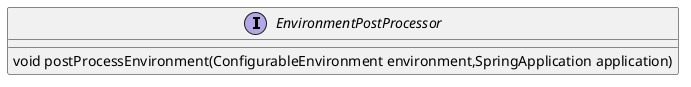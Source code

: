 @startuml
interface EnvironmentPostProcessor{
void postProcessEnvironment(ConfigurableEnvironment environment,SpringApplication application)
}



@enduml